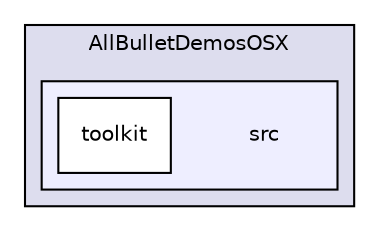 digraph "bullet/bullet-2.82-r2704/Extras/AllBulletDemosOSX/src" {
  compound=true
  node [ fontsize="10", fontname="Helvetica"];
  edge [ labelfontsize="10", labelfontname="Helvetica"];
  subgraph clusterdir_6151c41e9cf6aab492f597392dd6d049 {
    graph [ bgcolor="#ddddee", pencolor="black", label="AllBulletDemosOSX" fontname="Helvetica", fontsize="10", URL="dir_6151c41e9cf6aab492f597392dd6d049.html"]
  subgraph clusterdir_ef97809aa6a5aadb4ff8705a7921003a {
    graph [ bgcolor="#eeeeff", pencolor="black", label="" URL="dir_ef97809aa6a5aadb4ff8705a7921003a.html"];
    dir_ef97809aa6a5aadb4ff8705a7921003a [shape=plaintext label="src"];
    dir_24be2a4a2865fdef603402d1a4e96aca [shape=box label="toolkit" color="black" fillcolor="white" style="filled" URL="dir_24be2a4a2865fdef603402d1a4e96aca.html"];
  }
  }
}
